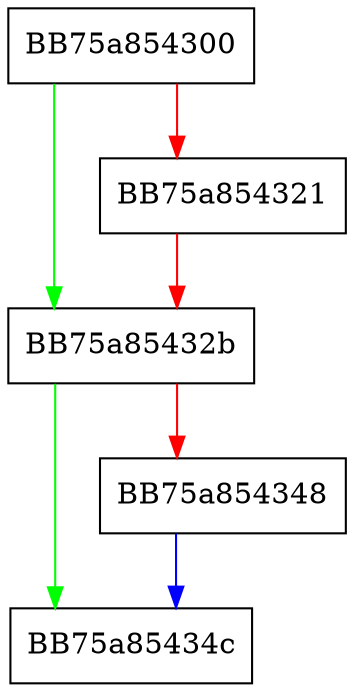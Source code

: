 digraph Reset {
  node [shape="box"];
  graph [splines=ortho];
  BB75a854300 -> BB75a85432b [color="green"];
  BB75a854300 -> BB75a854321 [color="red"];
  BB75a854321 -> BB75a85432b [color="red"];
  BB75a85432b -> BB75a85434c [color="green"];
  BB75a85432b -> BB75a854348 [color="red"];
  BB75a854348 -> BB75a85434c [color="blue"];
}